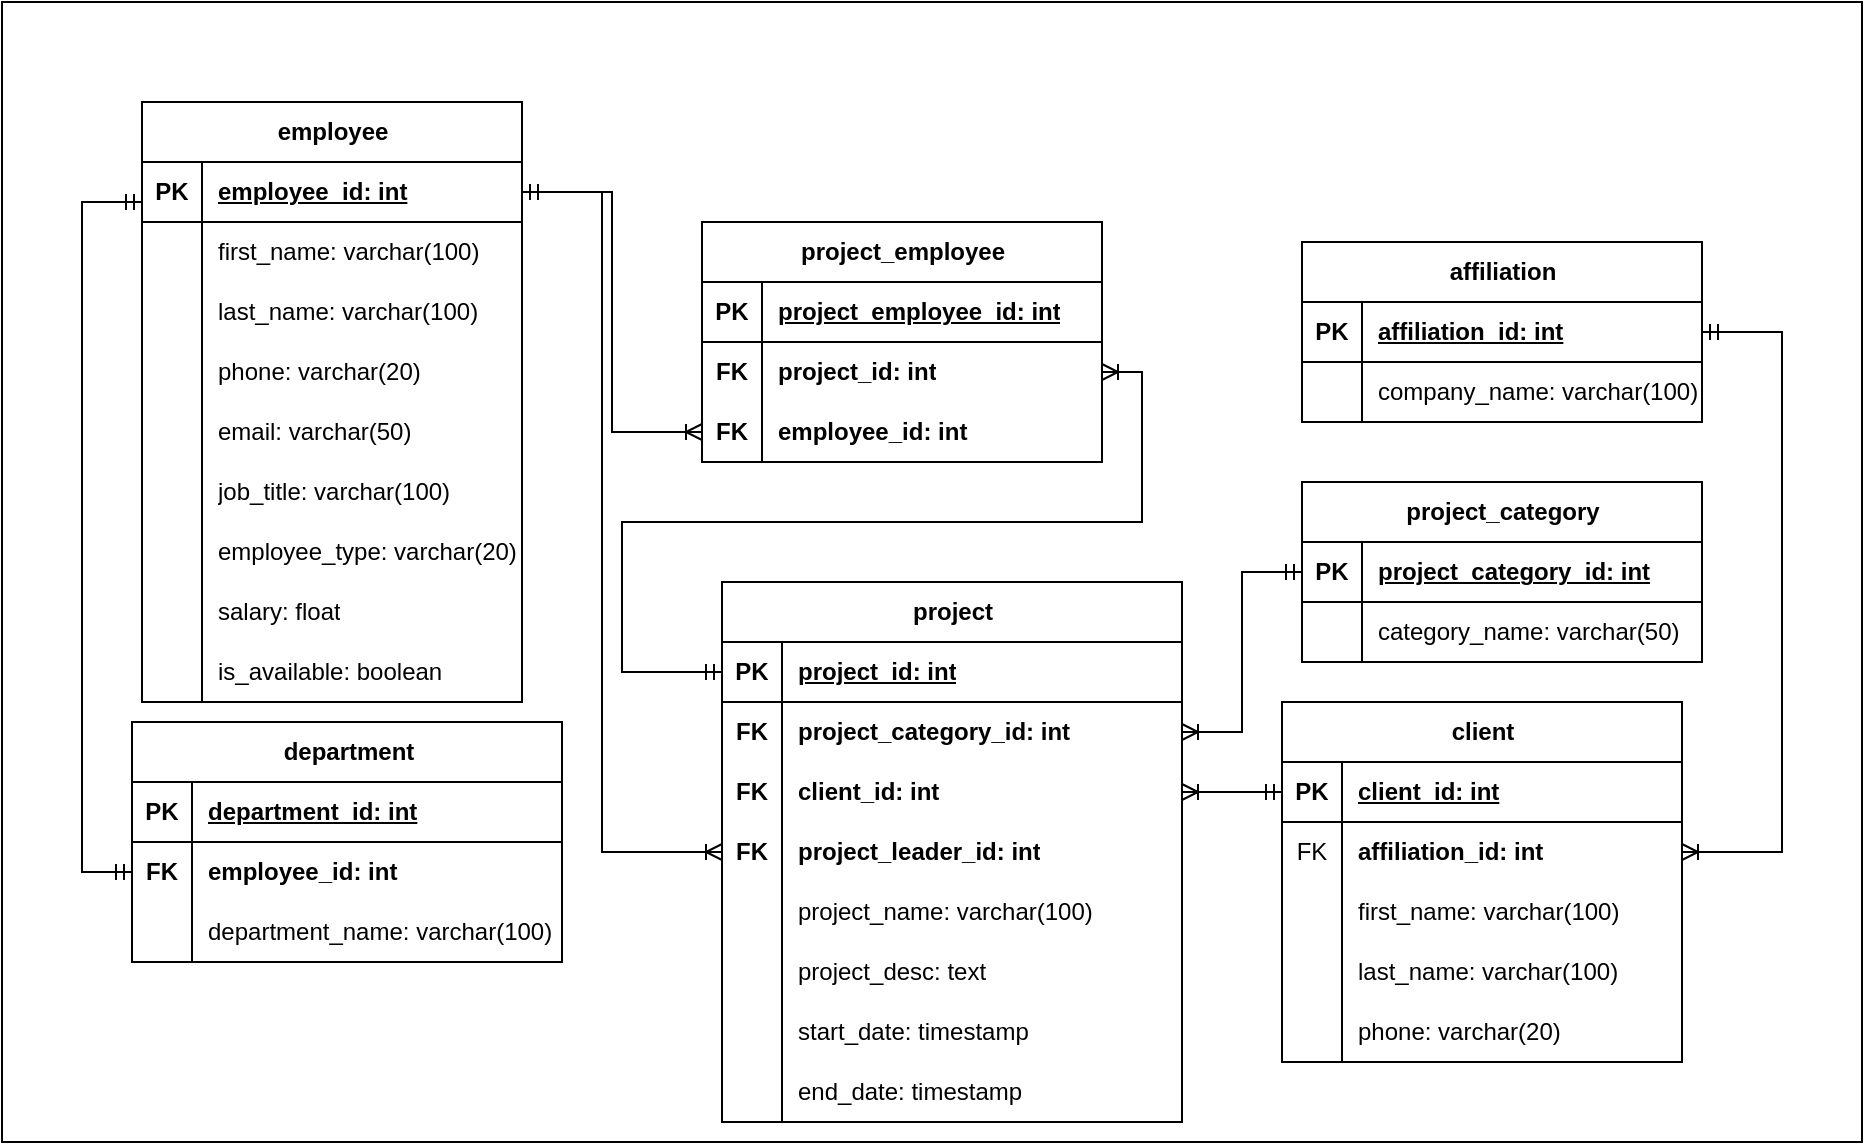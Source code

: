 <mxfile version="21.1.1" type="device">
  <diagram name="Page-1" id="G2W9NmvGuuIv6xOR_CSA">
    <mxGraphModel dx="2284" dy="792" grid="1" gridSize="10" guides="1" tooltips="1" connect="1" arrows="1" fold="1" page="1" pageScale="1" pageWidth="850" pageHeight="1100" math="0" shadow="0">
      <root>
        <mxCell id="0" />
        <mxCell id="1" parent="0" />
        <mxCell id="LgS0YWZ09Wmk653hg-Xq-129" value="" style="rounded=0;whiteSpace=wrap;html=1;" vertex="1" parent="1">
          <mxGeometry x="-50" y="260" width="930" height="570" as="geometry" />
        </mxCell>
        <mxCell id="LgS0YWZ09Wmk653hg-Xq-1" value="employee" style="shape=table;startSize=30;container=1;collapsible=1;childLayout=tableLayout;fixedRows=1;rowLines=0;fontStyle=1;align=center;resizeLast=1;html=1;" vertex="1" parent="1">
          <mxGeometry x="20" y="310" width="190" height="300" as="geometry" />
        </mxCell>
        <mxCell id="LgS0YWZ09Wmk653hg-Xq-2" value="" style="shape=tableRow;horizontal=0;startSize=0;swimlaneHead=0;swimlaneBody=0;fillColor=none;collapsible=0;dropTarget=0;points=[[0,0.5],[1,0.5]];portConstraint=eastwest;top=0;left=0;right=0;bottom=1;" vertex="1" parent="LgS0YWZ09Wmk653hg-Xq-1">
          <mxGeometry y="30" width="190" height="30" as="geometry" />
        </mxCell>
        <mxCell id="LgS0YWZ09Wmk653hg-Xq-3" value="PK" style="shape=partialRectangle;connectable=0;fillColor=none;top=0;left=0;bottom=0;right=0;fontStyle=1;overflow=hidden;whiteSpace=wrap;html=1;" vertex="1" parent="LgS0YWZ09Wmk653hg-Xq-2">
          <mxGeometry width="30" height="30" as="geometry">
            <mxRectangle width="30" height="30" as="alternateBounds" />
          </mxGeometry>
        </mxCell>
        <mxCell id="LgS0YWZ09Wmk653hg-Xq-4" value="employee_id: int" style="shape=partialRectangle;connectable=0;fillColor=none;top=0;left=0;bottom=0;right=0;align=left;spacingLeft=6;fontStyle=5;overflow=hidden;whiteSpace=wrap;html=1;" vertex="1" parent="LgS0YWZ09Wmk653hg-Xq-2">
          <mxGeometry x="30" width="160" height="30" as="geometry">
            <mxRectangle width="160" height="30" as="alternateBounds" />
          </mxGeometry>
        </mxCell>
        <mxCell id="LgS0YWZ09Wmk653hg-Xq-5" value="" style="shape=tableRow;horizontal=0;startSize=0;swimlaneHead=0;swimlaneBody=0;fillColor=none;collapsible=0;dropTarget=0;points=[[0,0.5],[1,0.5]];portConstraint=eastwest;top=0;left=0;right=0;bottom=0;" vertex="1" parent="LgS0YWZ09Wmk653hg-Xq-1">
          <mxGeometry y="60" width="190" height="30" as="geometry" />
        </mxCell>
        <mxCell id="LgS0YWZ09Wmk653hg-Xq-6" value="" style="shape=partialRectangle;connectable=0;fillColor=none;top=0;left=0;bottom=0;right=0;editable=1;overflow=hidden;whiteSpace=wrap;html=1;" vertex="1" parent="LgS0YWZ09Wmk653hg-Xq-5">
          <mxGeometry width="30" height="30" as="geometry">
            <mxRectangle width="30" height="30" as="alternateBounds" />
          </mxGeometry>
        </mxCell>
        <mxCell id="LgS0YWZ09Wmk653hg-Xq-7" value="first_name: varchar(100)&lt;span style=&quot;white-space: pre;&quot;&gt;	&lt;/span&gt;" style="shape=partialRectangle;connectable=0;fillColor=none;top=0;left=0;bottom=0;right=0;align=left;spacingLeft=6;overflow=hidden;whiteSpace=wrap;html=1;" vertex="1" parent="LgS0YWZ09Wmk653hg-Xq-5">
          <mxGeometry x="30" width="160" height="30" as="geometry">
            <mxRectangle width="160" height="30" as="alternateBounds" />
          </mxGeometry>
        </mxCell>
        <mxCell id="LgS0YWZ09Wmk653hg-Xq-8" value="" style="shape=tableRow;horizontal=0;startSize=0;swimlaneHead=0;swimlaneBody=0;fillColor=none;collapsible=0;dropTarget=0;points=[[0,0.5],[1,0.5]];portConstraint=eastwest;top=0;left=0;right=0;bottom=0;" vertex="1" parent="LgS0YWZ09Wmk653hg-Xq-1">
          <mxGeometry y="90" width="190" height="30" as="geometry" />
        </mxCell>
        <mxCell id="LgS0YWZ09Wmk653hg-Xq-9" value="" style="shape=partialRectangle;connectable=0;fillColor=none;top=0;left=0;bottom=0;right=0;editable=1;overflow=hidden;whiteSpace=wrap;html=1;" vertex="1" parent="LgS0YWZ09Wmk653hg-Xq-8">
          <mxGeometry width="30" height="30" as="geometry">
            <mxRectangle width="30" height="30" as="alternateBounds" />
          </mxGeometry>
        </mxCell>
        <mxCell id="LgS0YWZ09Wmk653hg-Xq-10" value="last_name: varchar(100)" style="shape=partialRectangle;connectable=0;fillColor=none;top=0;left=0;bottom=0;right=0;align=left;spacingLeft=6;overflow=hidden;whiteSpace=wrap;html=1;" vertex="1" parent="LgS0YWZ09Wmk653hg-Xq-8">
          <mxGeometry x="30" width="160" height="30" as="geometry">
            <mxRectangle width="160" height="30" as="alternateBounds" />
          </mxGeometry>
        </mxCell>
        <mxCell id="LgS0YWZ09Wmk653hg-Xq-11" value="" style="shape=tableRow;horizontal=0;startSize=0;swimlaneHead=0;swimlaneBody=0;fillColor=none;collapsible=0;dropTarget=0;points=[[0,0.5],[1,0.5]];portConstraint=eastwest;top=0;left=0;right=0;bottom=0;" vertex="1" parent="LgS0YWZ09Wmk653hg-Xq-1">
          <mxGeometry y="120" width="190" height="30" as="geometry" />
        </mxCell>
        <mxCell id="LgS0YWZ09Wmk653hg-Xq-12" value="" style="shape=partialRectangle;connectable=0;fillColor=none;top=0;left=0;bottom=0;right=0;editable=1;overflow=hidden;whiteSpace=wrap;html=1;" vertex="1" parent="LgS0YWZ09Wmk653hg-Xq-11">
          <mxGeometry width="30" height="30" as="geometry">
            <mxRectangle width="30" height="30" as="alternateBounds" />
          </mxGeometry>
        </mxCell>
        <mxCell id="LgS0YWZ09Wmk653hg-Xq-13" value="phone: varchar(20)" style="shape=partialRectangle;connectable=0;fillColor=none;top=0;left=0;bottom=0;right=0;align=left;spacingLeft=6;overflow=hidden;whiteSpace=wrap;html=1;" vertex="1" parent="LgS0YWZ09Wmk653hg-Xq-11">
          <mxGeometry x="30" width="160" height="30" as="geometry">
            <mxRectangle width="160" height="30" as="alternateBounds" />
          </mxGeometry>
        </mxCell>
        <mxCell id="LgS0YWZ09Wmk653hg-Xq-130" style="shape=tableRow;horizontal=0;startSize=0;swimlaneHead=0;swimlaneBody=0;fillColor=none;collapsible=0;dropTarget=0;points=[[0,0.5],[1,0.5]];portConstraint=eastwest;top=0;left=0;right=0;bottom=0;" vertex="1" parent="LgS0YWZ09Wmk653hg-Xq-1">
          <mxGeometry y="150" width="190" height="30" as="geometry" />
        </mxCell>
        <mxCell id="LgS0YWZ09Wmk653hg-Xq-131" style="shape=partialRectangle;connectable=0;fillColor=none;top=0;left=0;bottom=0;right=0;editable=1;overflow=hidden;whiteSpace=wrap;html=1;" vertex="1" parent="LgS0YWZ09Wmk653hg-Xq-130">
          <mxGeometry width="30" height="30" as="geometry">
            <mxRectangle width="30" height="30" as="alternateBounds" />
          </mxGeometry>
        </mxCell>
        <mxCell id="LgS0YWZ09Wmk653hg-Xq-132" value="email: varchar(50)" style="shape=partialRectangle;connectable=0;fillColor=none;top=0;left=0;bottom=0;right=0;align=left;spacingLeft=6;overflow=hidden;whiteSpace=wrap;html=1;" vertex="1" parent="LgS0YWZ09Wmk653hg-Xq-130">
          <mxGeometry x="30" width="160" height="30" as="geometry">
            <mxRectangle width="160" height="30" as="alternateBounds" />
          </mxGeometry>
        </mxCell>
        <mxCell id="LgS0YWZ09Wmk653hg-Xq-136" style="shape=tableRow;horizontal=0;startSize=0;swimlaneHead=0;swimlaneBody=0;fillColor=none;collapsible=0;dropTarget=0;points=[[0,0.5],[1,0.5]];portConstraint=eastwest;top=0;left=0;right=0;bottom=0;" vertex="1" parent="LgS0YWZ09Wmk653hg-Xq-1">
          <mxGeometry y="180" width="190" height="30" as="geometry" />
        </mxCell>
        <mxCell id="LgS0YWZ09Wmk653hg-Xq-137" style="shape=partialRectangle;connectable=0;fillColor=none;top=0;left=0;bottom=0;right=0;editable=1;overflow=hidden;whiteSpace=wrap;html=1;" vertex="1" parent="LgS0YWZ09Wmk653hg-Xq-136">
          <mxGeometry width="30" height="30" as="geometry">
            <mxRectangle width="30" height="30" as="alternateBounds" />
          </mxGeometry>
        </mxCell>
        <mxCell id="LgS0YWZ09Wmk653hg-Xq-138" value="job_title: varchar(100)" style="shape=partialRectangle;connectable=0;fillColor=none;top=0;left=0;bottom=0;right=0;align=left;spacingLeft=6;overflow=hidden;whiteSpace=wrap;html=1;" vertex="1" parent="LgS0YWZ09Wmk653hg-Xq-136">
          <mxGeometry x="30" width="160" height="30" as="geometry">
            <mxRectangle width="160" height="30" as="alternateBounds" />
          </mxGeometry>
        </mxCell>
        <mxCell id="LgS0YWZ09Wmk653hg-Xq-142" style="shape=tableRow;horizontal=0;startSize=0;swimlaneHead=0;swimlaneBody=0;fillColor=none;collapsible=0;dropTarget=0;points=[[0,0.5],[1,0.5]];portConstraint=eastwest;top=0;left=0;right=0;bottom=0;" vertex="1" parent="LgS0YWZ09Wmk653hg-Xq-1">
          <mxGeometry y="210" width="190" height="30" as="geometry" />
        </mxCell>
        <mxCell id="LgS0YWZ09Wmk653hg-Xq-143" style="shape=partialRectangle;connectable=0;fillColor=none;top=0;left=0;bottom=0;right=0;editable=1;overflow=hidden;whiteSpace=wrap;html=1;" vertex="1" parent="LgS0YWZ09Wmk653hg-Xq-142">
          <mxGeometry width="30" height="30" as="geometry">
            <mxRectangle width="30" height="30" as="alternateBounds" />
          </mxGeometry>
        </mxCell>
        <mxCell id="LgS0YWZ09Wmk653hg-Xq-144" value="employee_type: varchar(20)" style="shape=partialRectangle;connectable=0;fillColor=none;top=0;left=0;bottom=0;right=0;align=left;spacingLeft=6;overflow=hidden;whiteSpace=wrap;html=1;" vertex="1" parent="LgS0YWZ09Wmk653hg-Xq-142">
          <mxGeometry x="30" width="160" height="30" as="geometry">
            <mxRectangle width="160" height="30" as="alternateBounds" />
          </mxGeometry>
        </mxCell>
        <mxCell id="LgS0YWZ09Wmk653hg-Xq-124" style="shape=tableRow;horizontal=0;startSize=0;swimlaneHead=0;swimlaneBody=0;fillColor=none;collapsible=0;dropTarget=0;points=[[0,0.5],[1,0.5]];portConstraint=eastwest;top=0;left=0;right=0;bottom=0;" vertex="1" parent="LgS0YWZ09Wmk653hg-Xq-1">
          <mxGeometry y="240" width="190" height="30" as="geometry" />
        </mxCell>
        <mxCell id="LgS0YWZ09Wmk653hg-Xq-125" style="shape=partialRectangle;connectable=0;fillColor=none;top=0;left=0;bottom=0;right=0;editable=1;overflow=hidden;whiteSpace=wrap;html=1;" vertex="1" parent="LgS0YWZ09Wmk653hg-Xq-124">
          <mxGeometry width="30" height="30" as="geometry">
            <mxRectangle width="30" height="30" as="alternateBounds" />
          </mxGeometry>
        </mxCell>
        <mxCell id="LgS0YWZ09Wmk653hg-Xq-126" value="salary: float" style="shape=partialRectangle;connectable=0;fillColor=none;top=0;left=0;bottom=0;right=0;align=left;spacingLeft=6;overflow=hidden;whiteSpace=wrap;html=1;" vertex="1" parent="LgS0YWZ09Wmk653hg-Xq-124">
          <mxGeometry x="30" width="160" height="30" as="geometry">
            <mxRectangle width="160" height="30" as="alternateBounds" />
          </mxGeometry>
        </mxCell>
        <mxCell id="LgS0YWZ09Wmk653hg-Xq-14" style="shape=tableRow;horizontal=0;startSize=0;swimlaneHead=0;swimlaneBody=0;fillColor=none;collapsible=0;dropTarget=0;points=[[0,0.5],[1,0.5]];portConstraint=eastwest;top=0;left=0;right=0;bottom=0;" vertex="1" parent="LgS0YWZ09Wmk653hg-Xq-1">
          <mxGeometry y="270" width="190" height="30" as="geometry" />
        </mxCell>
        <mxCell id="LgS0YWZ09Wmk653hg-Xq-15" style="shape=partialRectangle;connectable=0;fillColor=none;top=0;left=0;bottom=0;right=0;editable=1;overflow=hidden;whiteSpace=wrap;html=1;" vertex="1" parent="LgS0YWZ09Wmk653hg-Xq-14">
          <mxGeometry width="30" height="30" as="geometry">
            <mxRectangle width="30" height="30" as="alternateBounds" />
          </mxGeometry>
        </mxCell>
        <mxCell id="LgS0YWZ09Wmk653hg-Xq-16" value="is_available: boolean" style="shape=partialRectangle;connectable=0;fillColor=none;top=0;left=0;bottom=0;right=0;align=left;spacingLeft=6;overflow=hidden;whiteSpace=wrap;html=1;" vertex="1" parent="LgS0YWZ09Wmk653hg-Xq-14">
          <mxGeometry x="30" width="160" height="30" as="geometry">
            <mxRectangle width="160" height="30" as="alternateBounds" />
          </mxGeometry>
        </mxCell>
        <mxCell id="LgS0YWZ09Wmk653hg-Xq-17" value="department" style="shape=table;startSize=30;container=1;collapsible=1;childLayout=tableLayout;fixedRows=1;rowLines=0;fontStyle=1;align=center;resizeLast=1;html=1;" vertex="1" parent="1">
          <mxGeometry x="15" y="620" width="215" height="120" as="geometry" />
        </mxCell>
        <mxCell id="LgS0YWZ09Wmk653hg-Xq-18" value="" style="shape=tableRow;horizontal=0;startSize=0;swimlaneHead=0;swimlaneBody=0;fillColor=none;collapsible=0;dropTarget=0;points=[[0,0.5],[1,0.5]];portConstraint=eastwest;top=0;left=0;right=0;bottom=1;" vertex="1" parent="LgS0YWZ09Wmk653hg-Xq-17">
          <mxGeometry y="30" width="215" height="30" as="geometry" />
        </mxCell>
        <mxCell id="LgS0YWZ09Wmk653hg-Xq-19" value="PK" style="shape=partialRectangle;connectable=0;fillColor=none;top=0;left=0;bottom=0;right=0;fontStyle=1;overflow=hidden;whiteSpace=wrap;html=1;" vertex="1" parent="LgS0YWZ09Wmk653hg-Xq-18">
          <mxGeometry width="30" height="30" as="geometry">
            <mxRectangle width="30" height="30" as="alternateBounds" />
          </mxGeometry>
        </mxCell>
        <mxCell id="LgS0YWZ09Wmk653hg-Xq-20" value="department_id: int" style="shape=partialRectangle;connectable=0;fillColor=none;top=0;left=0;bottom=0;right=0;align=left;spacingLeft=6;fontStyle=5;overflow=hidden;whiteSpace=wrap;html=1;" vertex="1" parent="LgS0YWZ09Wmk653hg-Xq-18">
          <mxGeometry x="30" width="185" height="30" as="geometry">
            <mxRectangle width="185" height="30" as="alternateBounds" />
          </mxGeometry>
        </mxCell>
        <mxCell id="LgS0YWZ09Wmk653hg-Xq-21" value="" style="shape=tableRow;horizontal=0;startSize=0;swimlaneHead=0;swimlaneBody=0;fillColor=none;collapsible=0;dropTarget=0;points=[[0,0.5],[1,0.5]];portConstraint=eastwest;top=0;left=0;right=0;bottom=0;" vertex="1" parent="LgS0YWZ09Wmk653hg-Xq-17">
          <mxGeometry y="60" width="215" height="30" as="geometry" />
        </mxCell>
        <mxCell id="LgS0YWZ09Wmk653hg-Xq-22" value="&lt;b&gt;FK&lt;/b&gt;" style="shape=partialRectangle;connectable=0;fillColor=none;top=0;left=0;bottom=0;right=0;editable=1;overflow=hidden;whiteSpace=wrap;html=1;" vertex="1" parent="LgS0YWZ09Wmk653hg-Xq-21">
          <mxGeometry width="30" height="30" as="geometry">
            <mxRectangle width="30" height="30" as="alternateBounds" />
          </mxGeometry>
        </mxCell>
        <mxCell id="LgS0YWZ09Wmk653hg-Xq-23" value="&lt;b&gt;employee_id: int&lt;/b&gt;" style="shape=partialRectangle;connectable=0;fillColor=none;top=0;left=0;bottom=0;right=0;align=left;spacingLeft=6;overflow=hidden;whiteSpace=wrap;html=1;" vertex="1" parent="LgS0YWZ09Wmk653hg-Xq-21">
          <mxGeometry x="30" width="185" height="30" as="geometry">
            <mxRectangle width="185" height="30" as="alternateBounds" />
          </mxGeometry>
        </mxCell>
        <mxCell id="LgS0YWZ09Wmk653hg-Xq-24" value="" style="shape=tableRow;horizontal=0;startSize=0;swimlaneHead=0;swimlaneBody=0;fillColor=none;collapsible=0;dropTarget=0;points=[[0,0.5],[1,0.5]];portConstraint=eastwest;top=0;left=0;right=0;bottom=0;" vertex="1" parent="LgS0YWZ09Wmk653hg-Xq-17">
          <mxGeometry y="90" width="215" height="30" as="geometry" />
        </mxCell>
        <mxCell id="LgS0YWZ09Wmk653hg-Xq-25" value="" style="shape=partialRectangle;connectable=0;fillColor=none;top=0;left=0;bottom=0;right=0;editable=1;overflow=hidden;whiteSpace=wrap;html=1;" vertex="1" parent="LgS0YWZ09Wmk653hg-Xq-24">
          <mxGeometry width="30" height="30" as="geometry">
            <mxRectangle width="30" height="30" as="alternateBounds" />
          </mxGeometry>
        </mxCell>
        <mxCell id="LgS0YWZ09Wmk653hg-Xq-26" value="department_name: varchar(100)	" style="shape=partialRectangle;connectable=0;fillColor=none;top=0;left=0;bottom=0;right=0;align=left;spacingLeft=6;overflow=hidden;whiteSpace=wrap;html=1;" vertex="1" parent="LgS0YWZ09Wmk653hg-Xq-24">
          <mxGeometry x="30" width="185" height="30" as="geometry">
            <mxRectangle width="185" height="30" as="alternateBounds" />
          </mxGeometry>
        </mxCell>
        <mxCell id="LgS0YWZ09Wmk653hg-Xq-36" value="project" style="shape=table;startSize=30;container=1;collapsible=1;childLayout=tableLayout;fixedRows=1;rowLines=0;fontStyle=1;align=center;resizeLast=1;html=1;" vertex="1" parent="1">
          <mxGeometry x="310" y="550" width="230" height="270" as="geometry" />
        </mxCell>
        <mxCell id="LgS0YWZ09Wmk653hg-Xq-37" value="" style="shape=tableRow;horizontal=0;startSize=0;swimlaneHead=0;swimlaneBody=0;fillColor=none;collapsible=0;dropTarget=0;points=[[0,0.5],[1,0.5]];portConstraint=eastwest;top=0;left=0;right=0;bottom=1;" vertex="1" parent="LgS0YWZ09Wmk653hg-Xq-36">
          <mxGeometry y="30" width="230" height="30" as="geometry" />
        </mxCell>
        <mxCell id="LgS0YWZ09Wmk653hg-Xq-38" value="PK" style="shape=partialRectangle;connectable=0;fillColor=none;top=0;left=0;bottom=0;right=0;fontStyle=1;overflow=hidden;whiteSpace=wrap;html=1;" vertex="1" parent="LgS0YWZ09Wmk653hg-Xq-37">
          <mxGeometry width="30" height="30" as="geometry">
            <mxRectangle width="30" height="30" as="alternateBounds" />
          </mxGeometry>
        </mxCell>
        <mxCell id="LgS0YWZ09Wmk653hg-Xq-39" value="project_id: int" style="shape=partialRectangle;connectable=0;fillColor=none;top=0;left=0;bottom=0;right=0;align=left;spacingLeft=6;fontStyle=5;overflow=hidden;whiteSpace=wrap;html=1;" vertex="1" parent="LgS0YWZ09Wmk653hg-Xq-37">
          <mxGeometry x="30" width="200" height="30" as="geometry">
            <mxRectangle width="200" height="30" as="alternateBounds" />
          </mxGeometry>
        </mxCell>
        <mxCell id="LgS0YWZ09Wmk653hg-Xq-40" value="" style="shape=tableRow;horizontal=0;startSize=0;swimlaneHead=0;swimlaneBody=0;fillColor=none;collapsible=0;dropTarget=0;points=[[0,0.5],[1,0.5]];portConstraint=eastwest;top=0;left=0;right=0;bottom=0;" vertex="1" parent="LgS0YWZ09Wmk653hg-Xq-36">
          <mxGeometry y="60" width="230" height="30" as="geometry" />
        </mxCell>
        <mxCell id="LgS0YWZ09Wmk653hg-Xq-41" value="&lt;b&gt;FK&lt;/b&gt;" style="shape=partialRectangle;connectable=0;fillColor=none;top=0;left=0;bottom=0;right=0;editable=1;overflow=hidden;whiteSpace=wrap;html=1;" vertex="1" parent="LgS0YWZ09Wmk653hg-Xq-40">
          <mxGeometry width="30" height="30" as="geometry">
            <mxRectangle width="30" height="30" as="alternateBounds" />
          </mxGeometry>
        </mxCell>
        <mxCell id="LgS0YWZ09Wmk653hg-Xq-42" value="&lt;b&gt;project_category_id: int&lt;/b&gt;" style="shape=partialRectangle;connectable=0;fillColor=none;top=0;left=0;bottom=0;right=0;align=left;spacingLeft=6;overflow=hidden;whiteSpace=wrap;html=1;" vertex="1" parent="LgS0YWZ09Wmk653hg-Xq-40">
          <mxGeometry x="30" width="200" height="30" as="geometry">
            <mxRectangle width="200" height="30" as="alternateBounds" />
          </mxGeometry>
        </mxCell>
        <mxCell id="LgS0YWZ09Wmk653hg-Xq-43" value="" style="shape=tableRow;horizontal=0;startSize=0;swimlaneHead=0;swimlaneBody=0;fillColor=none;collapsible=0;dropTarget=0;points=[[0,0.5],[1,0.5]];portConstraint=eastwest;top=0;left=0;right=0;bottom=0;" vertex="1" parent="LgS0YWZ09Wmk653hg-Xq-36">
          <mxGeometry y="90" width="230" height="30" as="geometry" />
        </mxCell>
        <mxCell id="LgS0YWZ09Wmk653hg-Xq-44" value="&lt;b&gt;FK&lt;/b&gt;" style="shape=partialRectangle;connectable=0;fillColor=none;top=0;left=0;bottom=0;right=0;editable=1;overflow=hidden;whiteSpace=wrap;html=1;" vertex="1" parent="LgS0YWZ09Wmk653hg-Xq-43">
          <mxGeometry width="30" height="30" as="geometry">
            <mxRectangle width="30" height="30" as="alternateBounds" />
          </mxGeometry>
        </mxCell>
        <mxCell id="LgS0YWZ09Wmk653hg-Xq-45" value="&lt;b&gt;client_id: int&lt;/b&gt;" style="shape=partialRectangle;connectable=0;fillColor=none;top=0;left=0;bottom=0;right=0;align=left;spacingLeft=6;overflow=hidden;whiteSpace=wrap;html=1;" vertex="1" parent="LgS0YWZ09Wmk653hg-Xq-43">
          <mxGeometry x="30" width="200" height="30" as="geometry">
            <mxRectangle width="200" height="30" as="alternateBounds" />
          </mxGeometry>
        </mxCell>
        <mxCell id="LgS0YWZ09Wmk653hg-Xq-46" value="" style="shape=tableRow;horizontal=0;startSize=0;swimlaneHead=0;swimlaneBody=0;fillColor=none;collapsible=0;dropTarget=0;points=[[0,0.5],[1,0.5]];portConstraint=eastwest;top=0;left=0;right=0;bottom=0;" vertex="1" parent="LgS0YWZ09Wmk653hg-Xq-36">
          <mxGeometry y="120" width="230" height="30" as="geometry" />
        </mxCell>
        <mxCell id="LgS0YWZ09Wmk653hg-Xq-47" value="&lt;b&gt;FK&lt;/b&gt;" style="shape=partialRectangle;connectable=0;fillColor=none;top=0;left=0;bottom=0;right=0;editable=1;overflow=hidden;whiteSpace=wrap;html=1;" vertex="1" parent="LgS0YWZ09Wmk653hg-Xq-46">
          <mxGeometry width="30" height="30" as="geometry">
            <mxRectangle width="30" height="30" as="alternateBounds" />
          </mxGeometry>
        </mxCell>
        <mxCell id="LgS0YWZ09Wmk653hg-Xq-48" value="&lt;b&gt;project_leader_id: int&lt;/b&gt;" style="shape=partialRectangle;connectable=0;fillColor=none;top=0;left=0;bottom=0;right=0;align=left;spacingLeft=6;overflow=hidden;whiteSpace=wrap;html=1;" vertex="1" parent="LgS0YWZ09Wmk653hg-Xq-46">
          <mxGeometry x="30" width="200" height="30" as="geometry">
            <mxRectangle width="200" height="30" as="alternateBounds" />
          </mxGeometry>
        </mxCell>
        <mxCell id="LgS0YWZ09Wmk653hg-Xq-49" style="shape=tableRow;horizontal=0;startSize=0;swimlaneHead=0;swimlaneBody=0;fillColor=none;collapsible=0;dropTarget=0;points=[[0,0.5],[1,0.5]];portConstraint=eastwest;top=0;left=0;right=0;bottom=0;" vertex="1" parent="LgS0YWZ09Wmk653hg-Xq-36">
          <mxGeometry y="150" width="230" height="30" as="geometry" />
        </mxCell>
        <mxCell id="LgS0YWZ09Wmk653hg-Xq-50" style="shape=partialRectangle;connectable=0;fillColor=none;top=0;left=0;bottom=0;right=0;editable=1;overflow=hidden;whiteSpace=wrap;html=1;" vertex="1" parent="LgS0YWZ09Wmk653hg-Xq-49">
          <mxGeometry width="30" height="30" as="geometry">
            <mxRectangle width="30" height="30" as="alternateBounds" />
          </mxGeometry>
        </mxCell>
        <mxCell id="LgS0YWZ09Wmk653hg-Xq-51" value="project_name: varchar(100)" style="shape=partialRectangle;connectable=0;fillColor=none;top=0;left=0;bottom=0;right=0;align=left;spacingLeft=6;overflow=hidden;whiteSpace=wrap;html=1;" vertex="1" parent="LgS0YWZ09Wmk653hg-Xq-49">
          <mxGeometry x="30" width="200" height="30" as="geometry">
            <mxRectangle width="200" height="30" as="alternateBounds" />
          </mxGeometry>
        </mxCell>
        <mxCell id="LgS0YWZ09Wmk653hg-Xq-139" style="shape=tableRow;horizontal=0;startSize=0;swimlaneHead=0;swimlaneBody=0;fillColor=none;collapsible=0;dropTarget=0;points=[[0,0.5],[1,0.5]];portConstraint=eastwest;top=0;left=0;right=0;bottom=0;" vertex="1" parent="LgS0YWZ09Wmk653hg-Xq-36">
          <mxGeometry y="180" width="230" height="30" as="geometry" />
        </mxCell>
        <mxCell id="LgS0YWZ09Wmk653hg-Xq-140" style="shape=partialRectangle;connectable=0;fillColor=none;top=0;left=0;bottom=0;right=0;editable=1;overflow=hidden;whiteSpace=wrap;html=1;" vertex="1" parent="LgS0YWZ09Wmk653hg-Xq-139">
          <mxGeometry width="30" height="30" as="geometry">
            <mxRectangle width="30" height="30" as="alternateBounds" />
          </mxGeometry>
        </mxCell>
        <mxCell id="LgS0YWZ09Wmk653hg-Xq-141" value="project_desc: text" style="shape=partialRectangle;connectable=0;fillColor=none;top=0;left=0;bottom=0;right=0;align=left;spacingLeft=6;overflow=hidden;whiteSpace=wrap;html=1;" vertex="1" parent="LgS0YWZ09Wmk653hg-Xq-139">
          <mxGeometry x="30" width="200" height="30" as="geometry">
            <mxRectangle width="200" height="30" as="alternateBounds" />
          </mxGeometry>
        </mxCell>
        <mxCell id="LgS0YWZ09Wmk653hg-Xq-107" style="shape=tableRow;horizontal=0;startSize=0;swimlaneHead=0;swimlaneBody=0;fillColor=none;collapsible=0;dropTarget=0;points=[[0,0.5],[1,0.5]];portConstraint=eastwest;top=0;left=0;right=0;bottom=0;" vertex="1" parent="LgS0YWZ09Wmk653hg-Xq-36">
          <mxGeometry y="210" width="230" height="30" as="geometry" />
        </mxCell>
        <mxCell id="LgS0YWZ09Wmk653hg-Xq-108" style="shape=partialRectangle;connectable=0;fillColor=none;top=0;left=0;bottom=0;right=0;editable=1;overflow=hidden;whiteSpace=wrap;html=1;" vertex="1" parent="LgS0YWZ09Wmk653hg-Xq-107">
          <mxGeometry width="30" height="30" as="geometry">
            <mxRectangle width="30" height="30" as="alternateBounds" />
          </mxGeometry>
        </mxCell>
        <mxCell id="LgS0YWZ09Wmk653hg-Xq-109" value="start_date: timestamp" style="shape=partialRectangle;connectable=0;fillColor=none;top=0;left=0;bottom=0;right=0;align=left;spacingLeft=6;overflow=hidden;whiteSpace=wrap;html=1;" vertex="1" parent="LgS0YWZ09Wmk653hg-Xq-107">
          <mxGeometry x="30" width="200" height="30" as="geometry">
            <mxRectangle width="200" height="30" as="alternateBounds" />
          </mxGeometry>
        </mxCell>
        <mxCell id="LgS0YWZ09Wmk653hg-Xq-104" style="shape=tableRow;horizontal=0;startSize=0;swimlaneHead=0;swimlaneBody=0;fillColor=none;collapsible=0;dropTarget=0;points=[[0,0.5],[1,0.5]];portConstraint=eastwest;top=0;left=0;right=0;bottom=0;" vertex="1" parent="LgS0YWZ09Wmk653hg-Xq-36">
          <mxGeometry y="240" width="230" height="30" as="geometry" />
        </mxCell>
        <mxCell id="LgS0YWZ09Wmk653hg-Xq-105" style="shape=partialRectangle;connectable=0;fillColor=none;top=0;left=0;bottom=0;right=0;editable=1;overflow=hidden;whiteSpace=wrap;html=1;" vertex="1" parent="LgS0YWZ09Wmk653hg-Xq-104">
          <mxGeometry width="30" height="30" as="geometry">
            <mxRectangle width="30" height="30" as="alternateBounds" />
          </mxGeometry>
        </mxCell>
        <mxCell id="LgS0YWZ09Wmk653hg-Xq-106" value="end_date: timestamp" style="shape=partialRectangle;connectable=0;fillColor=none;top=0;left=0;bottom=0;right=0;align=left;spacingLeft=6;overflow=hidden;whiteSpace=wrap;html=1;" vertex="1" parent="LgS0YWZ09Wmk653hg-Xq-104">
          <mxGeometry x="30" width="200" height="30" as="geometry">
            <mxRectangle width="200" height="30" as="alternateBounds" />
          </mxGeometry>
        </mxCell>
        <mxCell id="LgS0YWZ09Wmk653hg-Xq-52" value="project_category" style="shape=table;startSize=30;container=1;collapsible=1;childLayout=tableLayout;fixedRows=1;rowLines=0;fontStyle=1;align=center;resizeLast=1;html=1;" vertex="1" parent="1">
          <mxGeometry x="600" y="500" width="200" height="90" as="geometry" />
        </mxCell>
        <mxCell id="LgS0YWZ09Wmk653hg-Xq-53" value="" style="shape=tableRow;horizontal=0;startSize=0;swimlaneHead=0;swimlaneBody=0;fillColor=none;collapsible=0;dropTarget=0;points=[[0,0.5],[1,0.5]];portConstraint=eastwest;top=0;left=0;right=0;bottom=1;" vertex="1" parent="LgS0YWZ09Wmk653hg-Xq-52">
          <mxGeometry y="30" width="200" height="30" as="geometry" />
        </mxCell>
        <mxCell id="LgS0YWZ09Wmk653hg-Xq-54" value="PK" style="shape=partialRectangle;connectable=0;fillColor=none;top=0;left=0;bottom=0;right=0;fontStyle=1;overflow=hidden;whiteSpace=wrap;html=1;" vertex="1" parent="LgS0YWZ09Wmk653hg-Xq-53">
          <mxGeometry width="30" height="30" as="geometry">
            <mxRectangle width="30" height="30" as="alternateBounds" />
          </mxGeometry>
        </mxCell>
        <mxCell id="LgS0YWZ09Wmk653hg-Xq-55" value="project_category_id: int" style="shape=partialRectangle;connectable=0;fillColor=none;top=0;left=0;bottom=0;right=0;align=left;spacingLeft=6;fontStyle=5;overflow=hidden;whiteSpace=wrap;html=1;" vertex="1" parent="LgS0YWZ09Wmk653hg-Xq-53">
          <mxGeometry x="30" width="170" height="30" as="geometry">
            <mxRectangle width="170" height="30" as="alternateBounds" />
          </mxGeometry>
        </mxCell>
        <mxCell id="LgS0YWZ09Wmk653hg-Xq-56" value="" style="shape=tableRow;horizontal=0;startSize=0;swimlaneHead=0;swimlaneBody=0;fillColor=none;collapsible=0;dropTarget=0;points=[[0,0.5],[1,0.5]];portConstraint=eastwest;top=0;left=0;right=0;bottom=0;" vertex="1" parent="LgS0YWZ09Wmk653hg-Xq-52">
          <mxGeometry y="60" width="200" height="30" as="geometry" />
        </mxCell>
        <mxCell id="LgS0YWZ09Wmk653hg-Xq-57" value="" style="shape=partialRectangle;connectable=0;fillColor=none;top=0;left=0;bottom=0;right=0;editable=1;overflow=hidden;whiteSpace=wrap;html=1;" vertex="1" parent="LgS0YWZ09Wmk653hg-Xq-56">
          <mxGeometry width="30" height="30" as="geometry">
            <mxRectangle width="30" height="30" as="alternateBounds" />
          </mxGeometry>
        </mxCell>
        <mxCell id="LgS0YWZ09Wmk653hg-Xq-58" value="category_name: varchar(50)" style="shape=partialRectangle;connectable=0;fillColor=none;top=0;left=0;bottom=0;right=0;align=left;spacingLeft=6;overflow=hidden;whiteSpace=wrap;html=1;" vertex="1" parent="LgS0YWZ09Wmk653hg-Xq-56">
          <mxGeometry x="30" width="170" height="30" as="geometry">
            <mxRectangle width="170" height="30" as="alternateBounds" />
          </mxGeometry>
        </mxCell>
        <mxCell id="LgS0YWZ09Wmk653hg-Xq-67" value="client" style="shape=table;startSize=30;container=1;collapsible=1;childLayout=tableLayout;fixedRows=1;rowLines=0;fontStyle=1;align=center;resizeLast=1;html=1;" vertex="1" parent="1">
          <mxGeometry x="590" y="610" width="200" height="180" as="geometry" />
        </mxCell>
        <mxCell id="LgS0YWZ09Wmk653hg-Xq-68" value="" style="shape=tableRow;horizontal=0;startSize=0;swimlaneHead=0;swimlaneBody=0;fillColor=none;collapsible=0;dropTarget=0;points=[[0,0.5],[1,0.5]];portConstraint=eastwest;top=0;left=0;right=0;bottom=1;" vertex="1" parent="LgS0YWZ09Wmk653hg-Xq-67">
          <mxGeometry y="30" width="200" height="30" as="geometry" />
        </mxCell>
        <mxCell id="LgS0YWZ09Wmk653hg-Xq-69" value="PK" style="shape=partialRectangle;connectable=0;fillColor=none;top=0;left=0;bottom=0;right=0;fontStyle=1;overflow=hidden;whiteSpace=wrap;html=1;" vertex="1" parent="LgS0YWZ09Wmk653hg-Xq-68">
          <mxGeometry width="30" height="30" as="geometry">
            <mxRectangle width="30" height="30" as="alternateBounds" />
          </mxGeometry>
        </mxCell>
        <mxCell id="LgS0YWZ09Wmk653hg-Xq-70" value="client_id: int" style="shape=partialRectangle;connectable=0;fillColor=none;top=0;left=0;bottom=0;right=0;align=left;spacingLeft=6;fontStyle=5;overflow=hidden;whiteSpace=wrap;html=1;" vertex="1" parent="LgS0YWZ09Wmk653hg-Xq-68">
          <mxGeometry x="30" width="170" height="30" as="geometry">
            <mxRectangle width="170" height="30" as="alternateBounds" />
          </mxGeometry>
        </mxCell>
        <mxCell id="LgS0YWZ09Wmk653hg-Xq-113" style="shape=tableRow;horizontal=0;startSize=0;swimlaneHead=0;swimlaneBody=0;fillColor=none;collapsible=0;dropTarget=0;points=[[0,0.5],[1,0.5]];portConstraint=eastwest;top=0;left=0;right=0;bottom=0;" vertex="1" parent="LgS0YWZ09Wmk653hg-Xq-67">
          <mxGeometry y="60" width="200" height="30" as="geometry" />
        </mxCell>
        <mxCell id="LgS0YWZ09Wmk653hg-Xq-114" value="FK" style="shape=partialRectangle;connectable=0;fillColor=none;top=0;left=0;bottom=0;right=0;editable=1;overflow=hidden;whiteSpace=wrap;html=1;" vertex="1" parent="LgS0YWZ09Wmk653hg-Xq-113">
          <mxGeometry width="30" height="30" as="geometry">
            <mxRectangle width="30" height="30" as="alternateBounds" />
          </mxGeometry>
        </mxCell>
        <mxCell id="LgS0YWZ09Wmk653hg-Xq-115" value="affiliation_id: int" style="shape=partialRectangle;connectable=0;fillColor=none;top=0;left=0;bottom=0;right=0;align=left;spacingLeft=6;overflow=hidden;whiteSpace=wrap;html=1;fontStyle=1" vertex="1" parent="LgS0YWZ09Wmk653hg-Xq-113">
          <mxGeometry x="30" width="170" height="30" as="geometry">
            <mxRectangle width="170" height="30" as="alternateBounds" />
          </mxGeometry>
        </mxCell>
        <mxCell id="LgS0YWZ09Wmk653hg-Xq-71" value="" style="shape=tableRow;horizontal=0;startSize=0;swimlaneHead=0;swimlaneBody=0;fillColor=none;collapsible=0;dropTarget=0;points=[[0,0.5],[1,0.5]];portConstraint=eastwest;top=0;left=0;right=0;bottom=0;" vertex="1" parent="LgS0YWZ09Wmk653hg-Xq-67">
          <mxGeometry y="90" width="200" height="30" as="geometry" />
        </mxCell>
        <mxCell id="LgS0YWZ09Wmk653hg-Xq-72" value="" style="shape=partialRectangle;connectable=0;fillColor=none;top=0;left=0;bottom=0;right=0;editable=1;overflow=hidden;whiteSpace=wrap;html=1;" vertex="1" parent="LgS0YWZ09Wmk653hg-Xq-71">
          <mxGeometry width="30" height="30" as="geometry">
            <mxRectangle width="30" height="30" as="alternateBounds" />
          </mxGeometry>
        </mxCell>
        <mxCell id="LgS0YWZ09Wmk653hg-Xq-73" value="first_name: varchar(100)	" style="shape=partialRectangle;connectable=0;fillColor=none;top=0;left=0;bottom=0;right=0;align=left;spacingLeft=6;overflow=hidden;whiteSpace=wrap;html=1;" vertex="1" parent="LgS0YWZ09Wmk653hg-Xq-71">
          <mxGeometry x="30" width="170" height="30" as="geometry">
            <mxRectangle width="170" height="30" as="alternateBounds" />
          </mxGeometry>
        </mxCell>
        <mxCell id="LgS0YWZ09Wmk653hg-Xq-78" style="shape=tableRow;horizontal=0;startSize=0;swimlaneHead=0;swimlaneBody=0;fillColor=none;collapsible=0;dropTarget=0;points=[[0,0.5],[1,0.5]];portConstraint=eastwest;top=0;left=0;right=0;bottom=0;" vertex="1" parent="LgS0YWZ09Wmk653hg-Xq-67">
          <mxGeometry y="120" width="200" height="30" as="geometry" />
        </mxCell>
        <mxCell id="LgS0YWZ09Wmk653hg-Xq-79" style="shape=partialRectangle;connectable=0;fillColor=none;top=0;left=0;bottom=0;right=0;editable=1;overflow=hidden;whiteSpace=wrap;html=1;" vertex="1" parent="LgS0YWZ09Wmk653hg-Xq-78">
          <mxGeometry width="30" height="30" as="geometry">
            <mxRectangle width="30" height="30" as="alternateBounds" />
          </mxGeometry>
        </mxCell>
        <mxCell id="LgS0YWZ09Wmk653hg-Xq-80" value="last_name: varchar(100)" style="shape=partialRectangle;connectable=0;fillColor=none;top=0;left=0;bottom=0;right=0;align=left;spacingLeft=6;overflow=hidden;whiteSpace=wrap;html=1;" vertex="1" parent="LgS0YWZ09Wmk653hg-Xq-78">
          <mxGeometry x="30" width="170" height="30" as="geometry">
            <mxRectangle width="170" height="30" as="alternateBounds" />
          </mxGeometry>
        </mxCell>
        <mxCell id="LgS0YWZ09Wmk653hg-Xq-75" style="shape=tableRow;horizontal=0;startSize=0;swimlaneHead=0;swimlaneBody=0;fillColor=none;collapsible=0;dropTarget=0;points=[[0,0.5],[1,0.5]];portConstraint=eastwest;top=0;left=0;right=0;bottom=0;" vertex="1" parent="LgS0YWZ09Wmk653hg-Xq-67">
          <mxGeometry y="150" width="200" height="30" as="geometry" />
        </mxCell>
        <mxCell id="LgS0YWZ09Wmk653hg-Xq-76" style="shape=partialRectangle;connectable=0;fillColor=none;top=0;left=0;bottom=0;right=0;editable=1;overflow=hidden;whiteSpace=wrap;html=1;" vertex="1" parent="LgS0YWZ09Wmk653hg-Xq-75">
          <mxGeometry width="30" height="30" as="geometry">
            <mxRectangle width="30" height="30" as="alternateBounds" />
          </mxGeometry>
        </mxCell>
        <mxCell id="LgS0YWZ09Wmk653hg-Xq-77" value="phone: varchar(20)" style="shape=partialRectangle;connectable=0;fillColor=none;top=0;left=0;bottom=0;right=0;align=left;spacingLeft=6;overflow=hidden;whiteSpace=wrap;html=1;" vertex="1" parent="LgS0YWZ09Wmk653hg-Xq-75">
          <mxGeometry x="30" width="170" height="30" as="geometry">
            <mxRectangle width="170" height="30" as="alternateBounds" />
          </mxGeometry>
        </mxCell>
        <mxCell id="LgS0YWZ09Wmk653hg-Xq-84" value="" style="edgeStyle=entityRelationEdgeStyle;fontSize=12;html=1;endArrow=ERoneToMany;startArrow=ERmandOne;rounded=0;entryX=1;entryY=0.5;entryDx=0;entryDy=0;exitX=0;exitY=0.5;exitDx=0;exitDy=0;" edge="1" parent="1" source="LgS0YWZ09Wmk653hg-Xq-53" target="LgS0YWZ09Wmk653hg-Xq-40">
          <mxGeometry width="100" height="100" relative="1" as="geometry">
            <mxPoint x="566" y="532" as="sourcePoint" />
            <mxPoint x="670" y="520" as="targetPoint" />
          </mxGeometry>
        </mxCell>
        <mxCell id="LgS0YWZ09Wmk653hg-Xq-85" value="" style="edgeStyle=entityRelationEdgeStyle;fontSize=12;html=1;endArrow=ERoneToMany;startArrow=ERmandOne;rounded=0;entryX=1;entryY=0.5;entryDx=0;entryDy=0;exitX=0;exitY=0.5;exitDx=0;exitDy=0;" edge="1" parent="1" source="LgS0YWZ09Wmk653hg-Xq-68" target="LgS0YWZ09Wmk653hg-Xq-43">
          <mxGeometry width="100" height="100" relative="1" as="geometry">
            <mxPoint x="580" y="535" as="sourcePoint" />
            <mxPoint x="520" y="635" as="targetPoint" />
          </mxGeometry>
        </mxCell>
        <mxCell id="LgS0YWZ09Wmk653hg-Xq-86" value="project_employee" style="shape=table;startSize=30;container=1;collapsible=1;childLayout=tableLayout;fixedRows=1;rowLines=0;fontStyle=1;align=center;resizeLast=1;html=1;" vertex="1" parent="1">
          <mxGeometry x="300" y="370" width="200" height="120" as="geometry" />
        </mxCell>
        <mxCell id="LgS0YWZ09Wmk653hg-Xq-87" value="" style="shape=tableRow;horizontal=0;startSize=0;swimlaneHead=0;swimlaneBody=0;fillColor=none;collapsible=0;dropTarget=0;points=[[0,0.5],[1,0.5]];portConstraint=eastwest;top=0;left=0;right=0;bottom=1;" vertex="1" parent="LgS0YWZ09Wmk653hg-Xq-86">
          <mxGeometry y="30" width="200" height="30" as="geometry" />
        </mxCell>
        <mxCell id="LgS0YWZ09Wmk653hg-Xq-88" value="PK" style="shape=partialRectangle;connectable=0;fillColor=none;top=0;left=0;bottom=0;right=0;fontStyle=1;overflow=hidden;whiteSpace=wrap;html=1;" vertex="1" parent="LgS0YWZ09Wmk653hg-Xq-87">
          <mxGeometry width="30" height="30" as="geometry">
            <mxRectangle width="30" height="30" as="alternateBounds" />
          </mxGeometry>
        </mxCell>
        <mxCell id="LgS0YWZ09Wmk653hg-Xq-89" value="project_employee_id: int" style="shape=partialRectangle;connectable=0;fillColor=none;top=0;left=0;bottom=0;right=0;align=left;spacingLeft=6;fontStyle=5;overflow=hidden;whiteSpace=wrap;html=1;" vertex="1" parent="LgS0YWZ09Wmk653hg-Xq-87">
          <mxGeometry x="30" width="170" height="30" as="geometry">
            <mxRectangle width="170" height="30" as="alternateBounds" />
          </mxGeometry>
        </mxCell>
        <mxCell id="LgS0YWZ09Wmk653hg-Xq-90" value="" style="shape=tableRow;horizontal=0;startSize=0;swimlaneHead=0;swimlaneBody=0;fillColor=none;collapsible=0;dropTarget=0;points=[[0,0.5],[1,0.5]];portConstraint=eastwest;top=0;left=0;right=0;bottom=0;" vertex="1" parent="LgS0YWZ09Wmk653hg-Xq-86">
          <mxGeometry y="60" width="200" height="30" as="geometry" />
        </mxCell>
        <mxCell id="LgS0YWZ09Wmk653hg-Xq-91" value="&lt;b&gt;FK&lt;/b&gt;" style="shape=partialRectangle;connectable=0;fillColor=none;top=0;left=0;bottom=0;right=0;editable=1;overflow=hidden;whiteSpace=wrap;html=1;" vertex="1" parent="LgS0YWZ09Wmk653hg-Xq-90">
          <mxGeometry width="30" height="30" as="geometry">
            <mxRectangle width="30" height="30" as="alternateBounds" />
          </mxGeometry>
        </mxCell>
        <mxCell id="LgS0YWZ09Wmk653hg-Xq-92" value="&lt;b&gt;project_id: int&lt;/b&gt;" style="shape=partialRectangle;connectable=0;fillColor=none;top=0;left=0;bottom=0;right=0;align=left;spacingLeft=6;overflow=hidden;whiteSpace=wrap;html=1;" vertex="1" parent="LgS0YWZ09Wmk653hg-Xq-90">
          <mxGeometry x="30" width="170" height="30" as="geometry">
            <mxRectangle width="170" height="30" as="alternateBounds" />
          </mxGeometry>
        </mxCell>
        <mxCell id="LgS0YWZ09Wmk653hg-Xq-93" style="shape=tableRow;horizontal=0;startSize=0;swimlaneHead=0;swimlaneBody=0;fillColor=none;collapsible=0;dropTarget=0;points=[[0,0.5],[1,0.5]];portConstraint=eastwest;top=0;left=0;right=0;bottom=0;" vertex="1" parent="LgS0YWZ09Wmk653hg-Xq-86">
          <mxGeometry y="90" width="200" height="30" as="geometry" />
        </mxCell>
        <mxCell id="LgS0YWZ09Wmk653hg-Xq-94" value="&lt;b&gt;FK&lt;/b&gt;" style="shape=partialRectangle;connectable=0;fillColor=none;top=0;left=0;bottom=0;right=0;editable=1;overflow=hidden;whiteSpace=wrap;html=1;" vertex="1" parent="LgS0YWZ09Wmk653hg-Xq-93">
          <mxGeometry width="30" height="30" as="geometry">
            <mxRectangle width="30" height="30" as="alternateBounds" />
          </mxGeometry>
        </mxCell>
        <mxCell id="LgS0YWZ09Wmk653hg-Xq-95" value="&lt;b&gt;employee_id: int&lt;/b&gt;" style="shape=partialRectangle;connectable=0;fillColor=none;top=0;left=0;bottom=0;right=0;align=left;spacingLeft=6;overflow=hidden;whiteSpace=wrap;html=1;" vertex="1" parent="LgS0YWZ09Wmk653hg-Xq-93">
          <mxGeometry x="30" width="170" height="30" as="geometry">
            <mxRectangle width="170" height="30" as="alternateBounds" />
          </mxGeometry>
        </mxCell>
        <mxCell id="LgS0YWZ09Wmk653hg-Xq-99" value="" style="edgeStyle=orthogonalEdgeStyle;fontSize=12;html=1;endArrow=ERoneToMany;startArrow=ERmandOne;rounded=0;exitX=1;exitY=0.5;exitDx=0;exitDy=0;" edge="1" parent="1" source="LgS0YWZ09Wmk653hg-Xq-2" target="LgS0YWZ09Wmk653hg-Xq-93">
          <mxGeometry width="100" height="100" relative="1" as="geometry">
            <mxPoint x="280" y="410" as="sourcePoint" />
            <mxPoint x="380" y="310" as="targetPoint" />
          </mxGeometry>
        </mxCell>
        <mxCell id="LgS0YWZ09Wmk653hg-Xq-100" value="" style="edgeStyle=orthogonalEdgeStyle;fontSize=12;html=1;endArrow=ERmandOne;startArrow=ERmandOne;rounded=0;entryX=0;entryY=0.5;entryDx=0;entryDy=0;exitX=0;exitY=0.667;exitDx=0;exitDy=0;exitPerimeter=0;" edge="1" parent="1" source="LgS0YWZ09Wmk653hg-Xq-2" target="LgS0YWZ09Wmk653hg-Xq-21">
          <mxGeometry width="100" height="100" relative="1" as="geometry">
            <mxPoint x="10" y="350" as="sourcePoint" />
            <mxPoint x="380" y="200" as="targetPoint" />
            <Array as="points">
              <mxPoint x="-10" y="360" />
              <mxPoint x="-10" y="695" />
            </Array>
          </mxGeometry>
        </mxCell>
        <mxCell id="LgS0YWZ09Wmk653hg-Xq-101" value="" style="edgeStyle=orthogonalEdgeStyle;fontSize=12;html=1;endArrow=ERoneToMany;startArrow=ERmandOne;rounded=0;exitX=0;exitY=0.5;exitDx=0;exitDy=0;entryX=1;entryY=0.5;entryDx=0;entryDy=0;" edge="1" parent="1" source="LgS0YWZ09Wmk653hg-Xq-37" target="LgS0YWZ09Wmk653hg-Xq-90">
          <mxGeometry width="100" height="100" relative="1" as="geometry">
            <mxPoint x="250" y="335" as="sourcePoint" />
            <mxPoint x="310" y="455" as="targetPoint" />
            <Array as="points">
              <mxPoint x="260" y="595" />
              <mxPoint x="260" y="520" />
              <mxPoint x="520" y="520" />
              <mxPoint x="520" y="445" />
            </Array>
          </mxGeometry>
        </mxCell>
        <mxCell id="LgS0YWZ09Wmk653hg-Xq-103" value="" style="fontSize=12;html=1;endArrow=ERoneToMany;startArrow=ERmandOne;rounded=0;entryX=0;entryY=0.5;entryDx=0;entryDy=0;edgeStyle=orthogonalEdgeStyle;exitX=1;exitY=0.5;exitDx=0;exitDy=0;" edge="1" parent="1" source="LgS0YWZ09Wmk653hg-Xq-2" target="LgS0YWZ09Wmk653hg-Xq-46">
          <mxGeometry width="100" height="100" relative="1" as="geometry">
            <mxPoint x="230" y="330" as="sourcePoint" />
            <mxPoint x="240" y="620" as="targetPoint" />
            <Array as="points">
              <mxPoint x="250" y="355" />
              <mxPoint x="250" y="685" />
            </Array>
          </mxGeometry>
        </mxCell>
        <mxCell id="LgS0YWZ09Wmk653hg-Xq-116" value="affiliation" style="shape=table;startSize=30;container=1;collapsible=1;childLayout=tableLayout;fixedRows=1;rowLines=0;fontStyle=1;align=center;resizeLast=1;html=1;" vertex="1" parent="1">
          <mxGeometry x="600" y="380" width="200" height="90" as="geometry" />
        </mxCell>
        <mxCell id="LgS0YWZ09Wmk653hg-Xq-117" value="" style="shape=tableRow;horizontal=0;startSize=0;swimlaneHead=0;swimlaneBody=0;fillColor=none;collapsible=0;dropTarget=0;points=[[0,0.5],[1,0.5]];portConstraint=eastwest;top=0;left=0;right=0;bottom=1;" vertex="1" parent="LgS0YWZ09Wmk653hg-Xq-116">
          <mxGeometry y="30" width="200" height="30" as="geometry" />
        </mxCell>
        <mxCell id="LgS0YWZ09Wmk653hg-Xq-118" value="PK" style="shape=partialRectangle;connectable=0;fillColor=none;top=0;left=0;bottom=0;right=0;fontStyle=1;overflow=hidden;whiteSpace=wrap;html=1;" vertex="1" parent="LgS0YWZ09Wmk653hg-Xq-117">
          <mxGeometry width="30" height="30" as="geometry">
            <mxRectangle width="30" height="30" as="alternateBounds" />
          </mxGeometry>
        </mxCell>
        <mxCell id="LgS0YWZ09Wmk653hg-Xq-119" value="affiliation_id: int" style="shape=partialRectangle;connectable=0;fillColor=none;top=0;left=0;bottom=0;right=0;align=left;spacingLeft=6;fontStyle=5;overflow=hidden;whiteSpace=wrap;html=1;" vertex="1" parent="LgS0YWZ09Wmk653hg-Xq-117">
          <mxGeometry x="30" width="170" height="30" as="geometry">
            <mxRectangle width="170" height="30" as="alternateBounds" />
          </mxGeometry>
        </mxCell>
        <mxCell id="LgS0YWZ09Wmk653hg-Xq-120" value="" style="shape=tableRow;horizontal=0;startSize=0;swimlaneHead=0;swimlaneBody=0;fillColor=none;collapsible=0;dropTarget=0;points=[[0,0.5],[1,0.5]];portConstraint=eastwest;top=0;left=0;right=0;bottom=0;" vertex="1" parent="LgS0YWZ09Wmk653hg-Xq-116">
          <mxGeometry y="60" width="200" height="30" as="geometry" />
        </mxCell>
        <mxCell id="LgS0YWZ09Wmk653hg-Xq-121" value="" style="shape=partialRectangle;connectable=0;fillColor=none;top=0;left=0;bottom=0;right=0;editable=1;overflow=hidden;whiteSpace=wrap;html=1;" vertex="1" parent="LgS0YWZ09Wmk653hg-Xq-120">
          <mxGeometry width="30" height="30" as="geometry">
            <mxRectangle width="30" height="30" as="alternateBounds" />
          </mxGeometry>
        </mxCell>
        <mxCell id="LgS0YWZ09Wmk653hg-Xq-122" value="company_name: varchar(100)" style="shape=partialRectangle;connectable=0;fillColor=none;top=0;left=0;bottom=0;right=0;align=left;spacingLeft=6;overflow=hidden;whiteSpace=wrap;html=1;" vertex="1" parent="LgS0YWZ09Wmk653hg-Xq-120">
          <mxGeometry x="30" width="170" height="30" as="geometry">
            <mxRectangle width="170" height="30" as="alternateBounds" />
          </mxGeometry>
        </mxCell>
        <mxCell id="LgS0YWZ09Wmk653hg-Xq-123" value="" style="edgeStyle=orthogonalEdgeStyle;fontSize=12;html=1;endArrow=ERoneToMany;startArrow=ERmandOne;rounded=0;entryX=1;entryY=0.5;entryDx=0;entryDy=0;exitX=1;exitY=0.5;exitDx=0;exitDy=0;" edge="1" parent="1" source="LgS0YWZ09Wmk653hg-Xq-117" target="LgS0YWZ09Wmk653hg-Xq-113">
          <mxGeometry width="100" height="100" relative="1" as="geometry">
            <mxPoint x="800" y="420" as="sourcePoint" />
            <mxPoint x="900" y="320" as="targetPoint" />
            <Array as="points">
              <mxPoint x="840" y="425" />
              <mxPoint x="840" y="685" />
            </Array>
          </mxGeometry>
        </mxCell>
      </root>
    </mxGraphModel>
  </diagram>
</mxfile>
